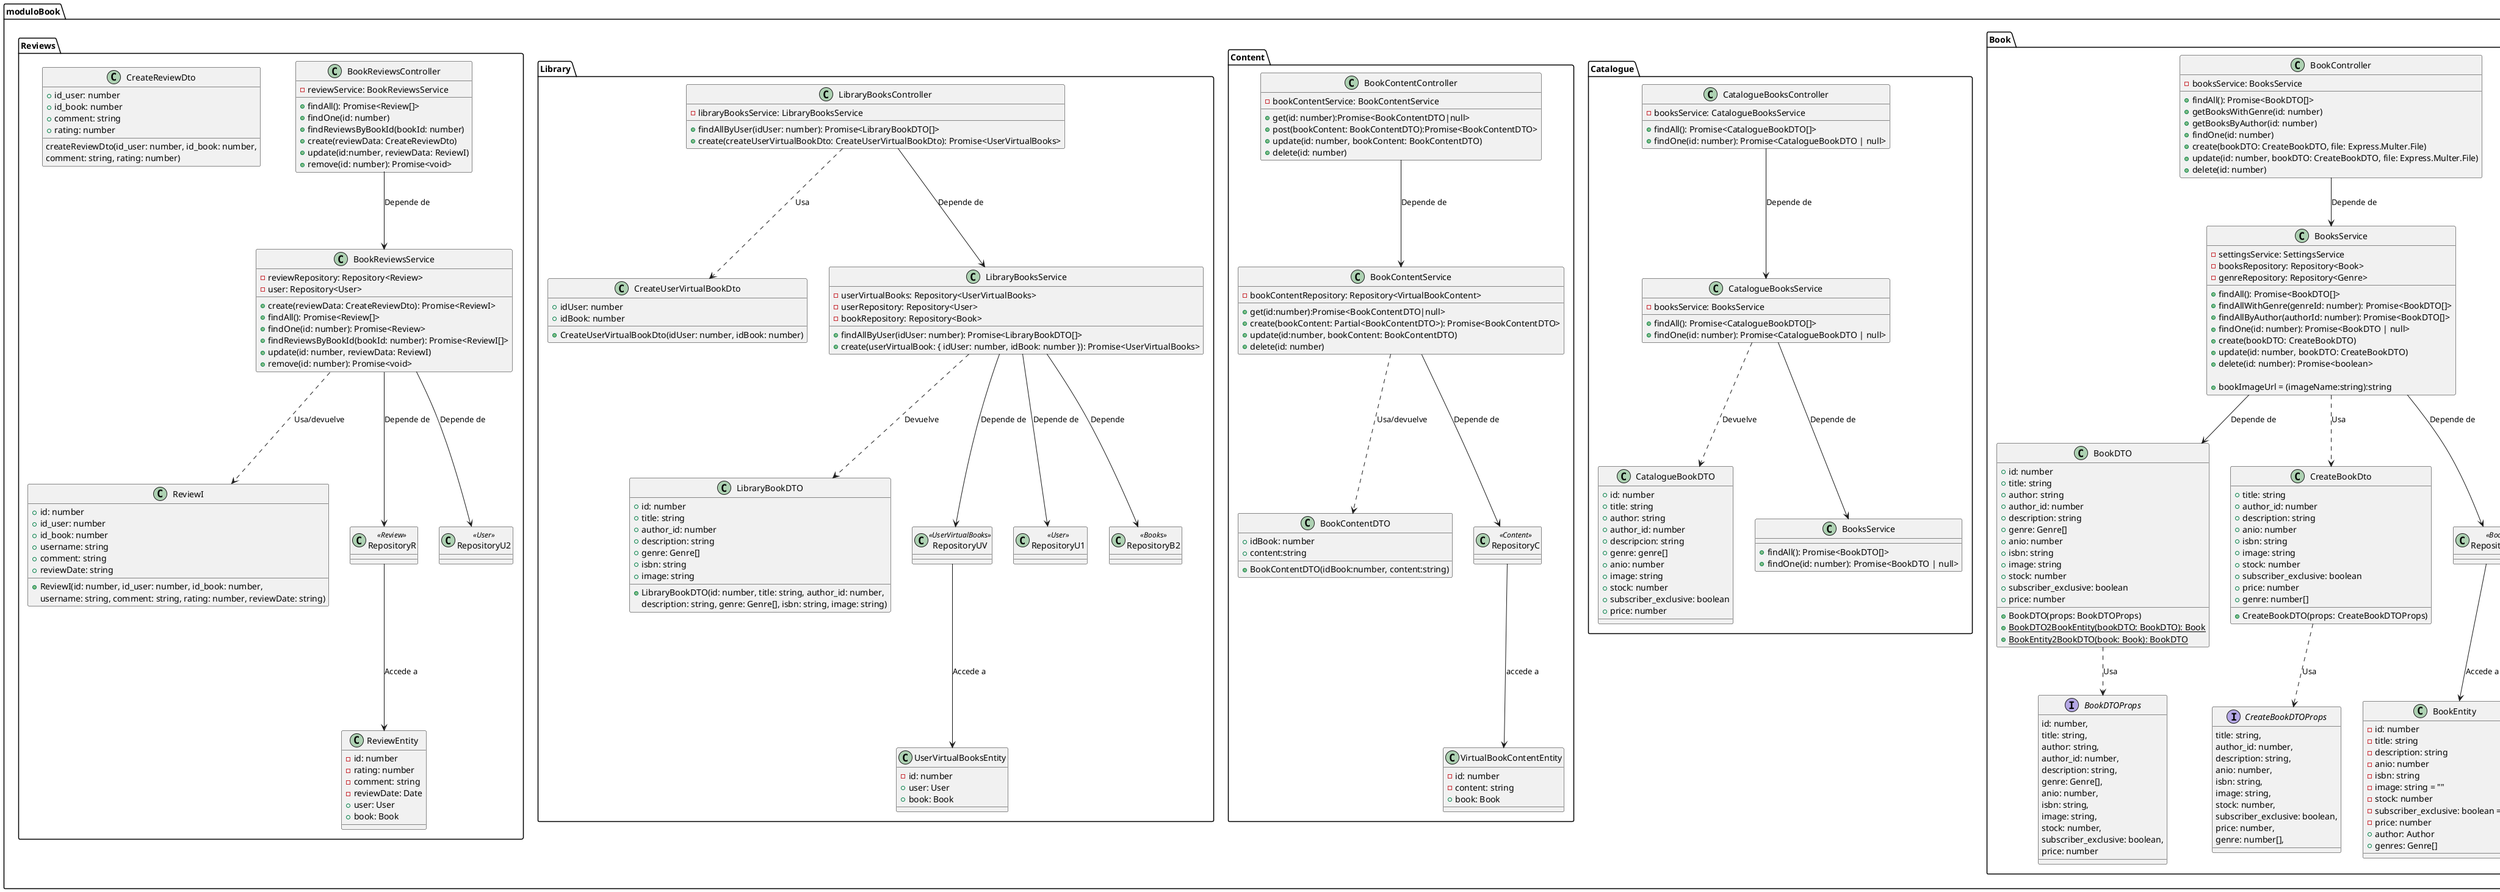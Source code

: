 @startuml
package moduloBook {
    package Book {
        class BookDTO {
            + id: number
            + title: string
            + author: string
            + author_id: number
            + description: string
            + genre: Genre[]
            + anio: number
            + isbn: string
            + image: string
            + stock: number
            + subscriber_exclusive: boolean
            + price: number

            + BookDTO(props: BookDTOProps)
            + {static} BookDTO2BookEntity(bookDTO: BookDTO): Book
            + {static} BookEntity2BookDTO(book: Book): BookDTO
        }

        class CreateBookDto {
            + title: string
            + author_id: number
            + description: string
            + anio: number
            + isbn: string
            + image: string
            + stock: number
            + subscriber_exclusive: boolean
            + price: number
            + genre: number[]

            + CreateBookDTO(props: CreateBookDTOProps)
        }

        class BooksService {
            - settingsService: SettingsService
            - booksRepository: Repository<Book>
            - genreRepository: Repository<Genre>

            + findAll(): Promise<BookDTO[]>
            + findAllWithGenre(genreId: number): Promise<BookDTO[]>
            + findAllByAuthor(authorId: number): Promise<BookDTO[]>
            + findOne(id: number): Promise<BookDTO | null>
            + create(bookDTO: CreateBookDTO)
            + update(id: number, bookDTO: CreateBookDTO)
            + delete(id: number): Promise<boolean>

            + bookImageUrl = (imageName:string):string
        }

        class BookController {
            - booksService: BooksService

            + findAll(): Promise<BookDTO[]>
            + getBooksWithGenre(id: number)
            + getBooksByAuthor(id: number)
            + findOne(id: number)
            + create(bookDTO: CreateBookDTO, file: Express.Multer.File)
            + update(id: number, bookDTO: CreateBookDTO, file: Express.Multer.File)
            + delete(id: number)
        }

        class BookEntity {
            - id: number
            - title: string
            - description: string
            - anio: number
            - isbn: string
            - image: string = ""
            - stock: number
            - subscriber_exclusive: boolean = false
            - price: number
            + author: Author
            + genres: Genre[]
        }

        interface BookDTOProps {
            id: number,
            title: string,
            author: string,
            author_id: number,
            description: string,
            genre: Genre[],
            anio: number,
            isbn: string,
            image: string,
            stock: number,
            subscriber_exclusive: boolean,
            price: number
        }

        interface CreateBookDTOProps {
            title: string,
            author_id: number,
            description: string,
            anio: number,
            isbn: string,
            image: string,
            stock: number,
            subscriber_exclusive: boolean,
            price: number,
            genre: number[],
        }

        Class RepositoryB1<<Book>>{

        }

    }
    
    package Catalogue {
        class CatalogueBookDTO {
            + id: number
            + title: string
            + author: string
            + author_id: number
            + descripcion: string
            + genre: genre[]
            + anio: number
            + image: string
            + stock: number
            + subscriber_exclusive: boolean
            + price: number
        }

        class CatalogueBooksService {
            - booksService: BooksService

            + findAll(): Promise<CatalogueBookDTO[]>
            + findOne(id: number): Promise<CatalogueBookDTO | null>
        }

        class CatalogueBooksController {
            - booksService: CatalogueBooksService

            + findAll(): Promise<CatalogueBookDTO[]>
            + findOne(id: number): Promise<CatalogueBookDTO | null>
        }

        class "BooksService" as b1 {
            + findAll(): Promise<BookDTO[]>
            + findOne(id: number): Promise<BookDTO | null> 
        }

    }

    package Content {
        class BookContentDTO {
            + idBook: number
            + content:string

            + BookContentDTO(idBook:number, content:string)
        }

        class BookContentService {
            -  bookContentRepository: Repository<VirtualBookContent>

            + get(id:number):Promise<BookContentDTO|null>
            + create(bookContent: Partial<BookContentDTO>): Promise<BookContentDTO>
            + update(id:number, bookContent: BookContentDTO)
            + delete(id: number)
        }

        class BookContentController {
            - bookContentService: BookContentService

            + get(id: number):Promise<BookContentDTO|null>
            + post(bookContent: BookContentDTO):Promise<BookContentDTO>
            + update(id: number, bookContent: BookContentDTO)
            + delete(id: number)
        }

        class VirtualBookContentEntity {
            - id: number
            - content: string
            + book: Book
        }

        class RepositoryC<<Content>> {

        }

    }

    package Library {
        class LibraryBookDTO {
            + id: number
            + title: string
            + author_id: number
            + description: string
            + genre: Genre[]
            + isbn: string
            + image: string
            + LibraryBookDTO(id: number, title: string, author_id: number,
            description: string, genre: Genre[], isbn: string, image: string)
        }

        class CreateUserVirtualBookDto {
            + idUser: number
            + idBook: number

            + CreateUserVirtualBookDto(idUser: number, idBook: number)
        }

        class LibraryBooksService {
            - userVirtualBooks: Repository<UserVirtualBooks>
            - userRepository: Repository<User>
            - bookRepository: Repository<Book>

            + findAllByUser(idUser: number): Promise<LibraryBookDTO[]>
            + create(userVirtualBook: { idUser: number, idBook: number }): Promise<UserVirtualBooks>
        }

        class LibraryBooksController {
            - libraryBooksService: LibraryBooksService

            + findAllByUser(idUser: number): Promise<LibraryBookDTO[]>
            + create(createUserVirtualBookDto: CreateUserVirtualBookDto): Promise<UserVirtualBooks>
        }

        class UserVirtualBooksEntity {
            - id: number
            + user: User
            + book: Book
        }

        class RepositoryUV<<UserVirtualBooks>> {

        }

        class RepositoryU1<<User>> {

        }

        class RepositoryB2<<Books>> {

        }

    }

    package Reviews {
        class ReviewEntity {
            - id: number
            - rating: number
            - comment: string
            - reviewDate: Date
            + user: User
            + book: Book
        }

        class BookReviewsService {
            - reviewRepository: Repository<Review>
            - user: Repository<User>

            + create(reviewData: CreateReviewDto): Promise<ReviewI>
            + findAll(): Promise<Review[]>
            + findOne(id: number): Promise<Review>
            + findReviewsByBookId(bookId: number): Promise<ReviewI[]>
            + update(id: number, reviewData: ReviewI)
            + remove(id: number): Promise<void>
        }

        class BookReviewsController {
            - reviewService: BookReviewsService

            + findAll(): Promise<Review[]>
            + findOne(id: number) 
            + findReviewsByBookId(bookId: number)
            + create(reviewData: CreateReviewDto)
            + update(id:number, reviewData: ReviewI)
            + remove(id: number): Promise<void>
        }

        class ReviewI {
            + id: number
            + id_user: number
            + id_book: number
            + username: string
            + comment: string
            + reviewDate: string

            + ReviewI(id: number, id_user: number, id_book: number, 
            username: string, comment: string, rating: number, reviewDate: string)
        }

        class CreateReviewDto {
            + id_user: number
            + id_book: number
            + comment: string
            + rating: number

            createReviewDto(id_user: number, id_book: number, 
            comment: string, rating: number)
        }

        class RepositoryR<<Review>> {

        }

        class RepositoryU2<<User>> {

        }
    }
}

' Relaciones 
BookController --> BooksService : Depende de
BooksService --> BookDTO : Depende de
BooksService ..> CreateBookDto : Usa
BooksService --> RepositoryB1 : Depende de
RepositoryB1 --> BookEntity : Accede a


CatalogueBooksController --> CatalogueBooksService : Depende de
CatalogueBooksService ..> CatalogueBookDTO : Devuelve
CatalogueBooksService --> b1 :Depende de


BookContentController --> BookContentService : Depende de
BookContentService ..> BookContentDTO : Usa/devuelve
BookContentService --> RepositoryC : Depende de
RepositoryC --> VirtualBookContentEntity : accede a

LibraryBooksController --> LibraryBooksService : Depende de
LibraryBooksController ..> CreateUserVirtualBookDto : Usa
LibraryBooksService --> RepositoryUV : Depende de
LibraryBooksService --> RepositoryU1 : Depende de
LibraryBooksService --> RepositoryB2 : Depende
RepositoryUV --> UserVirtualBooksEntity : Accede a
LibraryBooksService ..> LibraryBookDTO : Devuelve


BookReviewsController --> BookReviewsService : Depende de
BookReviewsService ..> ReviewI : Usa/devuelve
BookReviewsService --> RepositoryR : Depende de
BookReviewsService --> RepositoryU2 : Depende de
RepositoryR --> ReviewEntity : Accede a

BookDTO ..> BookDTOProps : Usa
CreateBookDto ..> CreateBookDTOProps : Usa
@enduml
